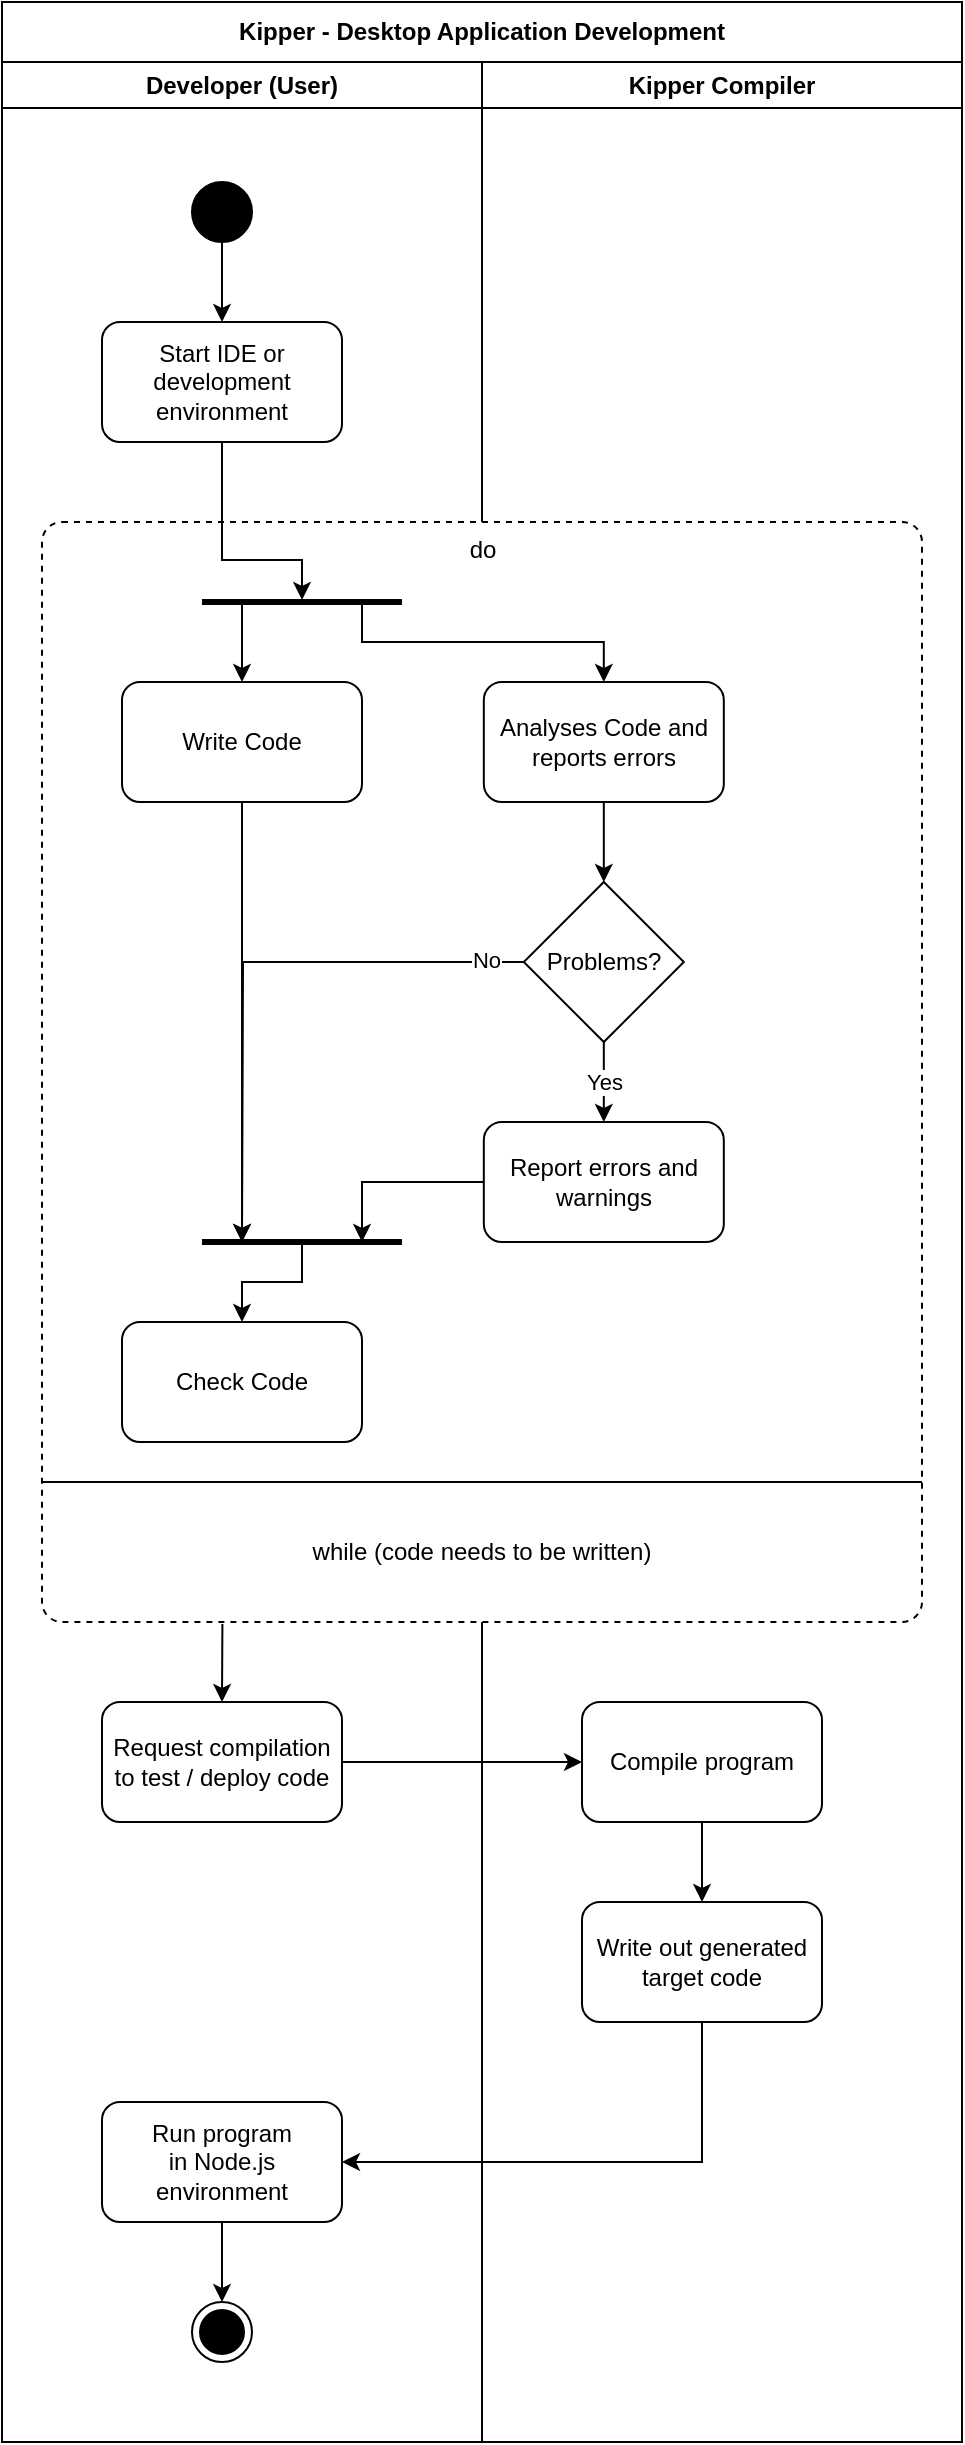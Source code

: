 <mxfile version="20.7.4" type="device"><diagram id="gKEPv_jkgYqBWtUEt1ZN" name="Page-1"><mxGraphModel dx="3009" dy="1289" grid="1" gridSize="10" guides="1" tooltips="1" connect="1" arrows="1" fold="1" page="1" pageScale="1" pageWidth="827" pageHeight="1169" math="0" shadow="0"><root><mxCell id="0"/><mxCell id="1" parent="0"/><mxCell id="rTrIxMH_rLKdapRBKANG-1" value="Kipper - Desktop Application Development" style="swimlane;whiteSpace=wrap;html=1;startSize=30;" parent="1" vertex="1"><mxGeometry x="-60" y="510" width="480" height="1220" as="geometry"/></mxCell><mxCell id="lD_fsvYOHyx501Wu2xE4-46" value="Kipper Compiler" style="swimlane;whiteSpace=wrap;html=1;" parent="rTrIxMH_rLKdapRBKANG-1" vertex="1"><mxGeometry x="240" y="30" width="240" height="1190" as="geometry"/></mxCell><mxCell id="ihVI9nFC0Tkq9_CsKzdd-1" value="Developer (User)" style="swimlane;whiteSpace=wrap;html=1;startSize=23;" parent="rTrIxMH_rLKdapRBKANG-1" vertex="1"><mxGeometry y="30" width="240" height="1190" as="geometry"/></mxCell><mxCell id="ihVI9nFC0Tkq9_CsKzdd-2" value="" style="ellipse;fillColor=strokeColor;" parent="ihVI9nFC0Tkq9_CsKzdd-1" vertex="1"><mxGeometry x="95" y="60" width="30" height="30" as="geometry"/></mxCell><mxCell id="ihVI9nFC0Tkq9_CsKzdd-3" style="edgeStyle=orthogonalEdgeStyle;rounded=0;orthogonalLoop=1;jettySize=auto;html=1;exitX=0.5;exitY=1;exitDx=0;exitDy=0;entryX=0.5;entryY=0;entryDx=0;entryDy=0;" parent="ihVI9nFC0Tkq9_CsKzdd-1" source="ihVI9nFC0Tkq9_CsKzdd-2" edge="1"><mxGeometry relative="1" as="geometry"><mxPoint x="110" y="180" as="sourcePoint"/><mxPoint x="110" y="130" as="targetPoint"/></mxGeometry></mxCell><mxCell id="ihVI9nFC0Tkq9_CsKzdd-6" value="" style="ellipse;html=1;shape=endState;fillColor=strokeColor;" parent="ihVI9nFC0Tkq9_CsKzdd-1" vertex="1"><mxGeometry x="95" y="1120" width="30" height="30" as="geometry"/></mxCell><mxCell id="UL9XixTE5pEmhc-JIK2V-1" value="Start IDE or development&lt;br&gt;environment" style="rounded=1;whiteSpace=wrap;html=1;" parent="ihVI9nFC0Tkq9_CsKzdd-1" vertex="1"><mxGeometry x="50" y="130" width="120" height="60" as="geometry"/></mxCell><mxCell id="UL9XixTE5pEmhc-JIK2V-55" style="edgeStyle=orthogonalEdgeStyle;rounded=0;orthogonalLoop=1;jettySize=auto;html=1;exitX=0.5;exitY=1;exitDx=0;exitDy=0;entryX=0.5;entryY=0;entryDx=0;entryDy=0;strokeWidth=1;endArrow=classic;endFill=1;" parent="ihVI9nFC0Tkq9_CsKzdd-1" source="UL9XixTE5pEmhc-JIK2V-53" target="ihVI9nFC0Tkq9_CsKzdd-6" edge="1"><mxGeometry relative="1" as="geometry"/></mxCell><mxCell id="UL9XixTE5pEmhc-JIK2V-53" value="Run program &lt;br&gt;in Node.js environment" style="rounded=1;whiteSpace=wrap;html=1;" parent="ihVI9nFC0Tkq9_CsKzdd-1" vertex="1"><mxGeometry x="50" y="1020" width="120" height="60" as="geometry"/></mxCell><mxCell id="OmZBNioI4P5-0LEj5Z8e-13" style="edgeStyle=orthogonalEdgeStyle;rounded=0;orthogonalLoop=1;jettySize=auto;html=1;exitX=0.5;exitY=1;exitDx=0;exitDy=0;entryX=0.5;entryY=0;entryDx=0;entryDy=0;" parent="ihVI9nFC0Tkq9_CsKzdd-1" source="OmZBNioI4P5-0LEj5Z8e-6" target="OmZBNioI4P5-0LEj5Z8e-7" edge="1"><mxGeometry relative="1" as="geometry"/></mxCell><mxCell id="OmZBNioI4P5-0LEj5Z8e-6" value="Compile program" style="rounded=1;whiteSpace=wrap;html=1;" parent="ihVI9nFC0Tkq9_CsKzdd-1" vertex="1"><mxGeometry x="290" y="820" width="120" height="60" as="geometry"/></mxCell><mxCell id="OmZBNioI4P5-0LEj5Z8e-12" style="edgeStyle=orthogonalEdgeStyle;rounded=0;orthogonalLoop=1;jettySize=auto;html=1;exitX=0.5;exitY=1;exitDx=0;exitDy=0;entryX=1;entryY=0.5;entryDx=0;entryDy=0;" parent="ihVI9nFC0Tkq9_CsKzdd-1" source="OmZBNioI4P5-0LEj5Z8e-7" target="UL9XixTE5pEmhc-JIK2V-53" edge="1"><mxGeometry relative="1" as="geometry"/></mxCell><mxCell id="OmZBNioI4P5-0LEj5Z8e-7" value="Write out generated&lt;br&gt;target code" style="rounded=1;whiteSpace=wrap;html=1;" parent="ihVI9nFC0Tkq9_CsKzdd-1" vertex="1"><mxGeometry x="290" y="920" width="120" height="60" as="geometry"/></mxCell><mxCell id="OmZBNioI4P5-0LEj5Z8e-9" value="Request compilation&lt;br style=&quot;border-color: var(--border-color);&quot;&gt;to test / deploy code" style="rounded=1;whiteSpace=wrap;html=1;" parent="ihVI9nFC0Tkq9_CsKzdd-1" vertex="1"><mxGeometry x="50" y="820" width="120" height="60" as="geometry"/></mxCell><mxCell id="OmZBNioI4P5-0LEj5Z8e-10" style="edgeStyle=orthogonalEdgeStyle;rounded=0;orthogonalLoop=1;jettySize=auto;html=1;exitX=1;exitY=0.5;exitDx=0;exitDy=0;entryX=0;entryY=0.5;entryDx=0;entryDy=0;strokeWidth=1;endArrow=classic;endFill=1;" parent="ihVI9nFC0Tkq9_CsKzdd-1" source="OmZBNioI4P5-0LEj5Z8e-9" target="OmZBNioI4P5-0LEj5Z8e-6" edge="1"><mxGeometry relative="1" as="geometry"/></mxCell><mxCell id="_ebbAgAddYpGN5D-J5YW-20" value="do" style="html=1;align=center;verticalAlign=top;rounded=1;absoluteArcSize=1;arcSize=20;dashed=1;" vertex="1" parent="1"><mxGeometry x="-40" y="770" width="440" height="550" as="geometry"/></mxCell><mxCell id="_ebbAgAddYpGN5D-J5YW-39" style="edgeStyle=orthogonalEdgeStyle;rounded=0;orthogonalLoop=1;jettySize=auto;html=1;exitX=0.205;exitY=1.014;exitDx=0;exitDy=0;entryX=0.5;entryY=0;entryDx=0;entryDy=0;exitPerimeter=0;" edge="1" parent="1" source="_ebbAgAddYpGN5D-J5YW-21" target="OmZBNioI4P5-0LEj5Z8e-9"><mxGeometry relative="1" as="geometry"><Array as="points"/></mxGeometry></mxCell><mxCell id="_ebbAgAddYpGN5D-J5YW-21" value="while (code needs to be written)" style="text;html=1;strokeColor=none;fillColor=none;align=center;verticalAlign=middle;whiteSpace=wrap;rounded=0;" vertex="1" parent="1"><mxGeometry x="-40" y="1250" width="440" height="70" as="geometry"/></mxCell><mxCell id="_ebbAgAddYpGN5D-J5YW-22" value="" style="html=1;rounded=0;strokeWidth=3;endArrow=none;endFill=0;" edge="1" parent="1"><mxGeometry width="100" relative="1" as="geometry"><mxPoint x="40" y="810" as="sourcePoint"/><mxPoint x="140" y="810" as="targetPoint"/><Array as="points"><mxPoint x="100" y="810"/></Array></mxGeometry></mxCell><mxCell id="_ebbAgAddYpGN5D-J5YW-23" style="edgeStyle=orthogonalEdgeStyle;rounded=0;orthogonalLoop=1;jettySize=auto;html=1;exitX=0.5;exitY=1;exitDx=0;exitDy=0;strokeWidth=1;endArrow=classic;endFill=1;" edge="1" parent="1" source="_ebbAgAddYpGN5D-J5YW-24"><mxGeometry relative="1" as="geometry"><mxPoint x="60" y="1130" as="targetPoint"/></mxGeometry></mxCell><mxCell id="_ebbAgAddYpGN5D-J5YW-24" value="Write Code" style="rounded=1;whiteSpace=wrap;html=1;" vertex="1" parent="1"><mxGeometry y="850" width="120" height="60" as="geometry"/></mxCell><mxCell id="_ebbAgAddYpGN5D-J5YW-25" value="Check Code" style="rounded=1;whiteSpace=wrap;html=1;" vertex="1" parent="1"><mxGeometry y="1170" width="120" height="60" as="geometry"/></mxCell><mxCell id="_ebbAgAddYpGN5D-J5YW-26" value="" style="endArrow=none;html=1;rounded=0;entryX=1;entryY=0;entryDx=0;entryDy=0;exitX=0;exitY=0;exitDx=0;exitDy=0;" edge="1" parent="1" source="_ebbAgAddYpGN5D-J5YW-21" target="_ebbAgAddYpGN5D-J5YW-21"><mxGeometry width="50" height="50" relative="1" as="geometry"><mxPoint x="20" y="670" as="sourcePoint"/><mxPoint x="220" y="590.0" as="targetPoint"/></mxGeometry></mxCell><mxCell id="_ebbAgAddYpGN5D-J5YW-27" value="" style="html=1;rounded=0;strokeWidth=3;endArrow=none;endFill=0;" edge="1" parent="1"><mxGeometry x="1" y="-45" width="100" relative="1" as="geometry"><mxPoint x="40" y="1130" as="sourcePoint"/><mxPoint x="140" y="1130" as="targetPoint"/><Array as="points"><mxPoint x="100" y="1130"/></Array><mxPoint x="40" y="-25" as="offset"/></mxGeometry></mxCell><mxCell id="_ebbAgAddYpGN5D-J5YW-28" style="edgeStyle=orthogonalEdgeStyle;rounded=0;orthogonalLoop=1;jettySize=auto;html=1;entryX=0.5;entryY=0;entryDx=0;entryDy=0;" edge="1" parent="1" target="_ebbAgAddYpGN5D-J5YW-25"><mxGeometry x="-0.714" y="-10" relative="1" as="geometry"><mxPoint x="150" y="590" as="targetPoint"/><mxPoint x="90" y="1130" as="sourcePoint"/><Array as="points"><mxPoint x="90" y="1150"/><mxPoint x="60" y="1150"/></Array><mxPoint as="offset"/></mxGeometry></mxCell><mxCell id="_ebbAgAddYpGN5D-J5YW-29" value="Analyses Code and reports errors" style="rounded=1;whiteSpace=wrap;html=1;" vertex="1" parent="1"><mxGeometry x="180.91" y="850" width="120" height="60" as="geometry"/></mxCell><mxCell id="_ebbAgAddYpGN5D-J5YW-30" value="Problems?" style="rhombus;whiteSpace=wrap;html=1;" vertex="1" parent="1"><mxGeometry x="200.91" y="950" width="80" height="80" as="geometry"/></mxCell><mxCell id="_ebbAgAddYpGN5D-J5YW-31" style="edgeStyle=orthogonalEdgeStyle;rounded=0;orthogonalLoop=1;jettySize=auto;html=1;exitX=0.5;exitY=1;exitDx=0;exitDy=0;entryX=0.5;entryY=0;entryDx=0;entryDy=0;strokeWidth=1;endArrow=classic;endFill=1;" edge="1" parent="1" source="_ebbAgAddYpGN5D-J5YW-29" target="_ebbAgAddYpGN5D-J5YW-30"><mxGeometry relative="1" as="geometry"/></mxCell><mxCell id="_ebbAgAddYpGN5D-J5YW-32" value="Report errors and warnings" style="rounded=1;whiteSpace=wrap;html=1;" vertex="1" parent="1"><mxGeometry x="180.91" y="1070" width="120" height="60" as="geometry"/></mxCell><mxCell id="_ebbAgAddYpGN5D-J5YW-33" value="Yes" style="edgeStyle=orthogonalEdgeStyle;rounded=0;orthogonalLoop=1;jettySize=auto;html=1;entryX=0.5;entryY=0;entryDx=0;entryDy=0;strokeWidth=1;endArrow=classic;endFill=1;" edge="1" parent="1" source="_ebbAgAddYpGN5D-J5YW-30" target="_ebbAgAddYpGN5D-J5YW-32"><mxGeometry relative="1" as="geometry"><Array as="points"/><mxPoint as="offset"/></mxGeometry></mxCell><mxCell id="_ebbAgAddYpGN5D-J5YW-34" style="edgeStyle=orthogonalEdgeStyle;rounded=0;orthogonalLoop=1;jettySize=auto;html=1;strokeWidth=1;endArrow=classic;endFill=1;exitX=0;exitY=0.5;exitDx=0;exitDy=0;" edge="1" parent="1" source="_ebbAgAddYpGN5D-J5YW-32"><mxGeometry relative="1" as="geometry"><mxPoint x="300" y="590" as="sourcePoint"/><mxPoint x="120" y="1130" as="targetPoint"/><Array as="points"><mxPoint x="120" y="1100"/></Array></mxGeometry></mxCell><mxCell id="_ebbAgAddYpGN5D-J5YW-35" value="" style="endArrow=classic;html=1;rounded=0;strokeWidth=1;entryX=0.5;entryY=0;entryDx=0;entryDy=0;edgeStyle=orthogonalEdgeStyle;" edge="1" parent="1" target="_ebbAgAddYpGN5D-J5YW-24"><mxGeometry width="50" height="50" relative="1" as="geometry"><mxPoint x="60" y="810" as="sourcePoint"/><mxPoint x="130" y="800" as="targetPoint"/><Array as="points"><mxPoint x="60" y="820"/><mxPoint x="60" y="820"/></Array></mxGeometry></mxCell><mxCell id="_ebbAgAddYpGN5D-J5YW-36" value="" style="endArrow=classic;html=1;rounded=0;strokeWidth=1;edgeStyle=orthogonalEdgeStyle;entryX=0.5;entryY=0;entryDx=0;entryDy=0;" edge="1" parent="1" target="_ebbAgAddYpGN5D-J5YW-29"><mxGeometry width="50" height="50" relative="1" as="geometry"><mxPoint x="120" y="810" as="sourcePoint"/><mxPoint x="300" y="850" as="targetPoint"/><Array as="points"><mxPoint x="120" y="830"/><mxPoint x="241" y="830"/></Array></mxGeometry></mxCell><mxCell id="_ebbAgAddYpGN5D-J5YW-37" style="edgeStyle=orthogonalEdgeStyle;rounded=0;orthogonalLoop=1;jettySize=auto;html=1;strokeWidth=1;endArrow=classic;endFill=1;" edge="1" parent="1" source="_ebbAgAddYpGN5D-J5YW-30"><mxGeometry relative="1" as="geometry"><mxPoint x="260" y="990" as="sourcePoint"/><mxPoint x="60" y="1130" as="targetPoint"/></mxGeometry></mxCell><mxCell id="_ebbAgAddYpGN5D-J5YW-38" value="No" style="edgeLabel;html=1;align=center;verticalAlign=middle;resizable=0;points=[];" vertex="1" connectable="0" parent="_ebbAgAddYpGN5D-J5YW-37"><mxGeometry x="-0.863" y="-1" relative="1" as="geometry"><mxPoint as="offset"/></mxGeometry></mxCell><mxCell id="_ebbAgAddYpGN5D-J5YW-40" style="edgeStyle=orthogonalEdgeStyle;rounded=0;orthogonalLoop=1;jettySize=auto;html=1;exitX=0.5;exitY=1;exitDx=0;exitDy=0;" edge="1" parent="1" source="UL9XixTE5pEmhc-JIK2V-1"><mxGeometry relative="1" as="geometry"><mxPoint x="90" y="809" as="targetPoint"/><mxPoint x="50" y="730" as="sourcePoint"/><Array as="points"><mxPoint x="50" y="789"/><mxPoint x="90" y="789"/></Array></mxGeometry></mxCell></root></mxGraphModel></diagram></mxfile>